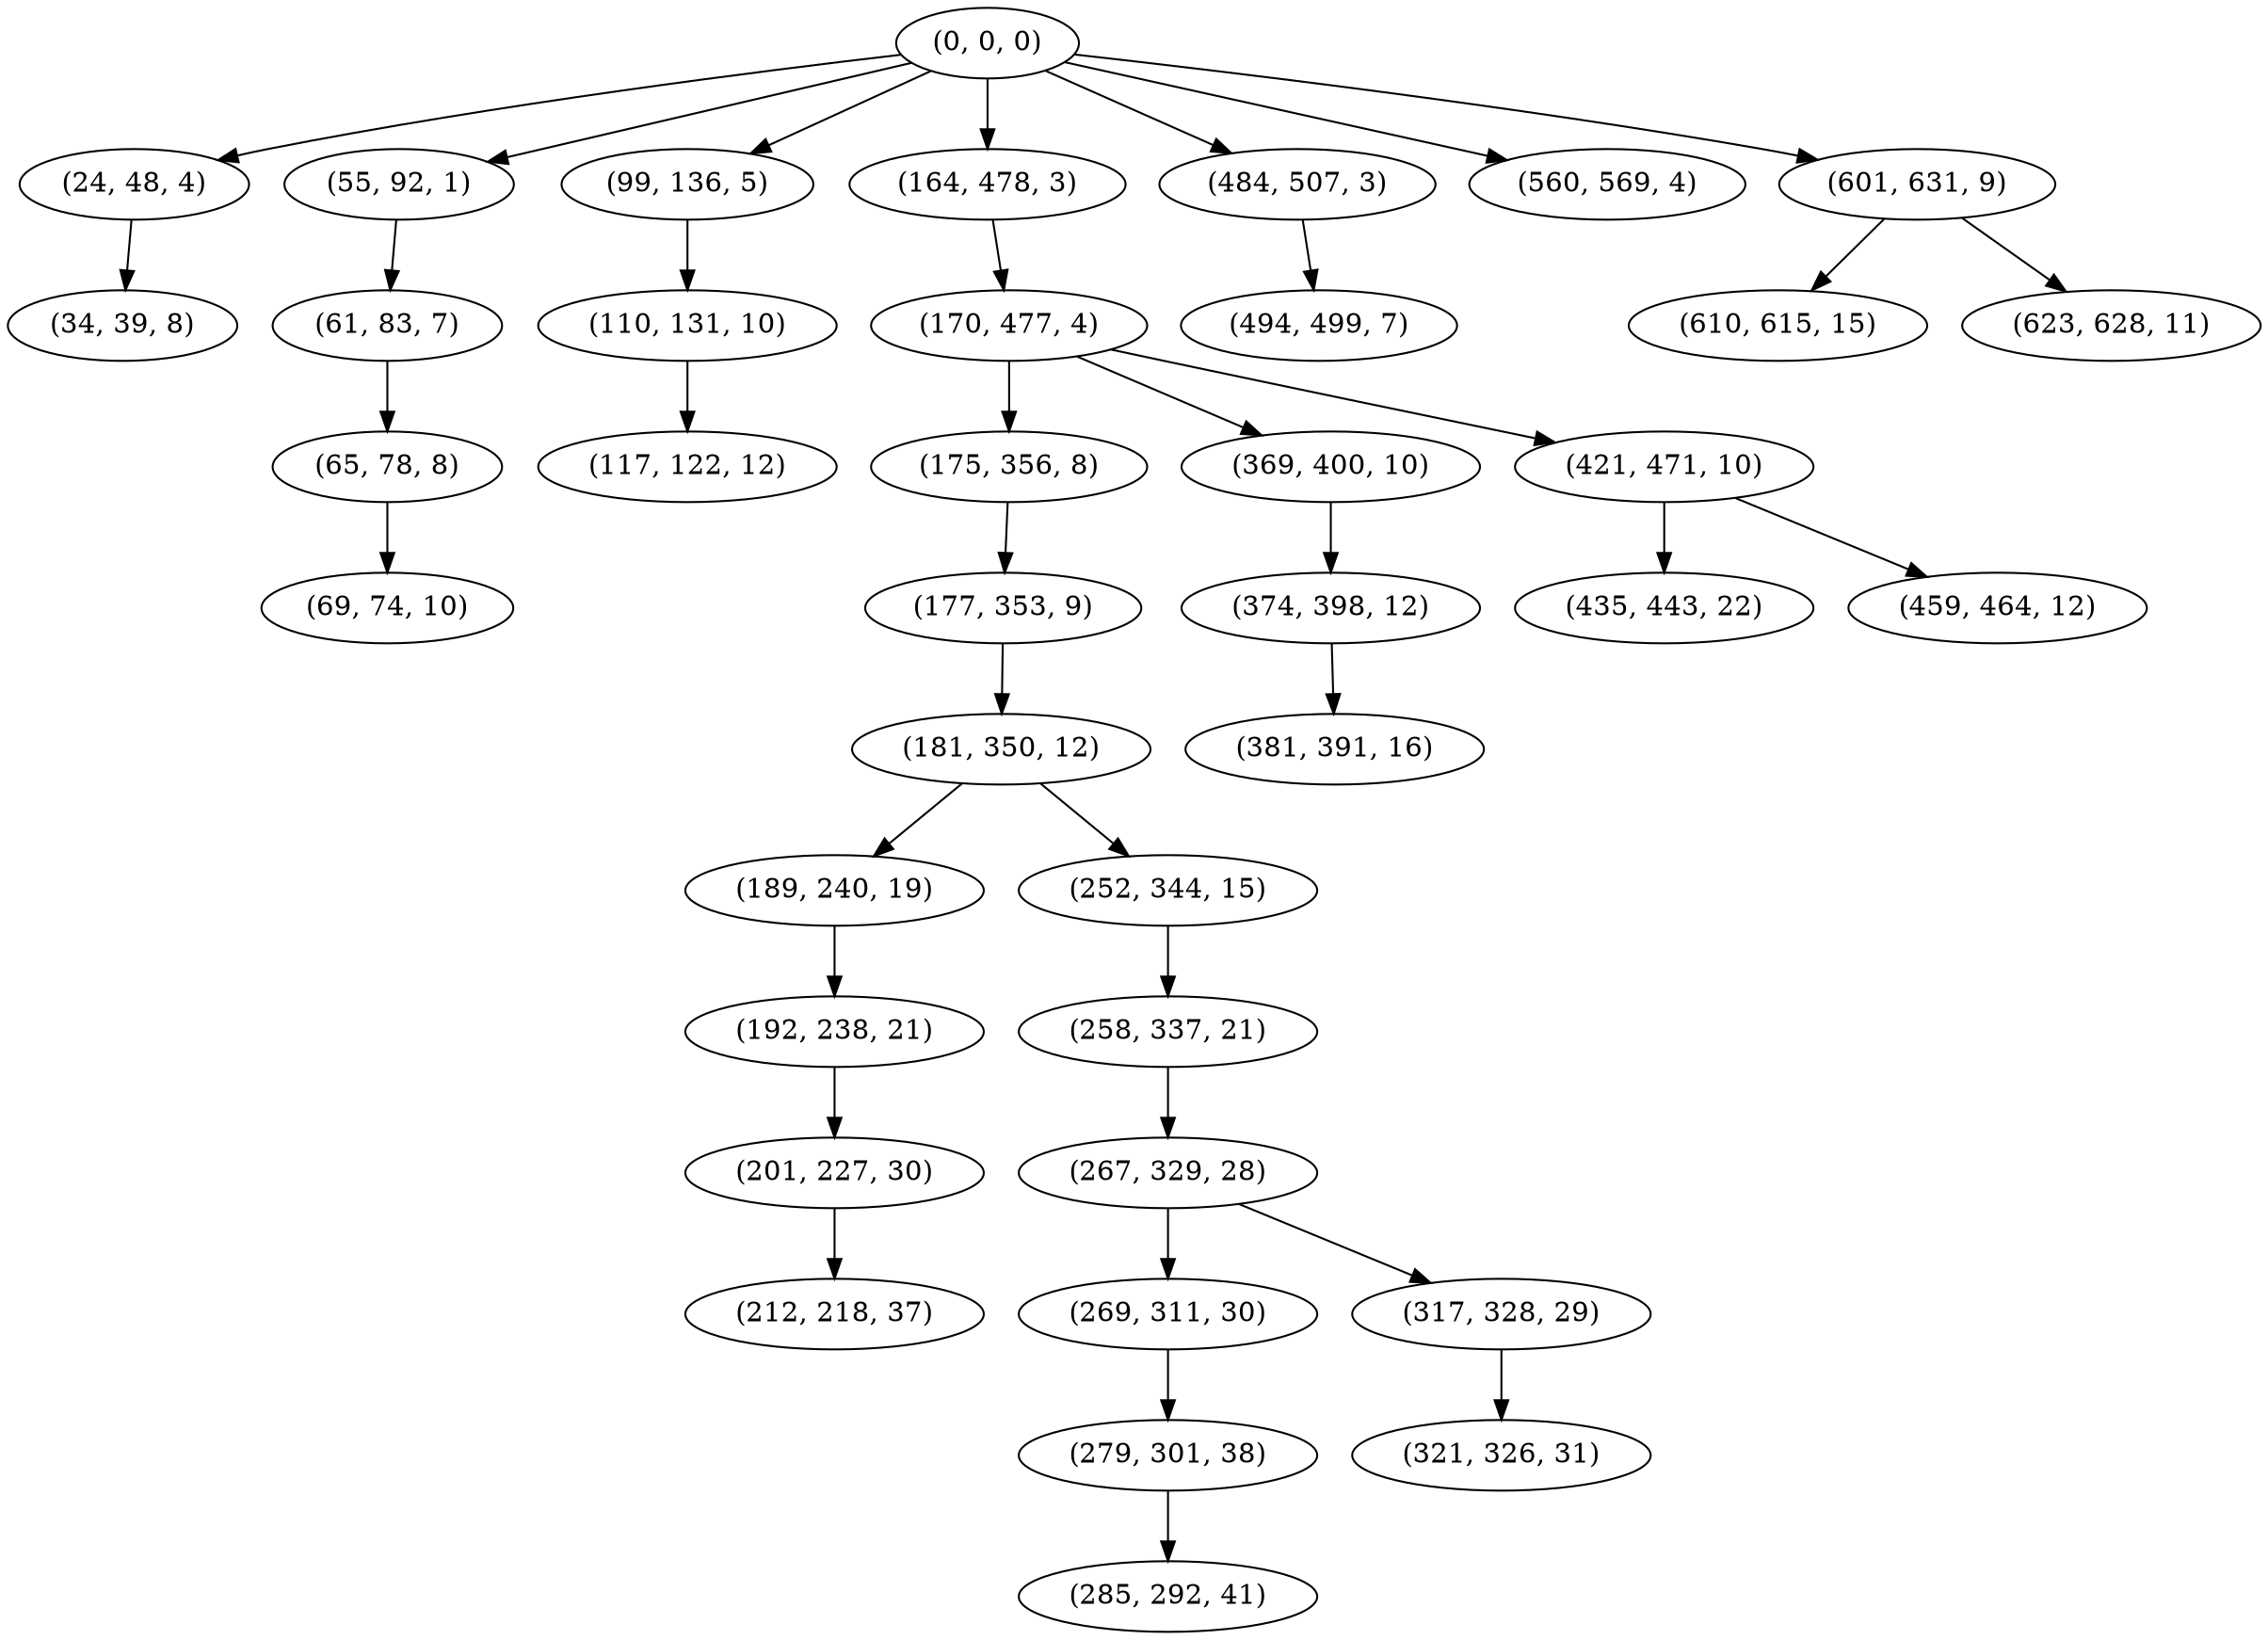 digraph tree {
    "(0, 0, 0)";
    "(24, 48, 4)";
    "(34, 39, 8)";
    "(55, 92, 1)";
    "(61, 83, 7)";
    "(65, 78, 8)";
    "(69, 74, 10)";
    "(99, 136, 5)";
    "(110, 131, 10)";
    "(117, 122, 12)";
    "(164, 478, 3)";
    "(170, 477, 4)";
    "(175, 356, 8)";
    "(177, 353, 9)";
    "(181, 350, 12)";
    "(189, 240, 19)";
    "(192, 238, 21)";
    "(201, 227, 30)";
    "(212, 218, 37)";
    "(252, 344, 15)";
    "(258, 337, 21)";
    "(267, 329, 28)";
    "(269, 311, 30)";
    "(279, 301, 38)";
    "(285, 292, 41)";
    "(317, 328, 29)";
    "(321, 326, 31)";
    "(369, 400, 10)";
    "(374, 398, 12)";
    "(381, 391, 16)";
    "(421, 471, 10)";
    "(435, 443, 22)";
    "(459, 464, 12)";
    "(484, 507, 3)";
    "(494, 499, 7)";
    "(560, 569, 4)";
    "(601, 631, 9)";
    "(610, 615, 15)";
    "(623, 628, 11)";
    "(0, 0, 0)" -> "(24, 48, 4)";
    "(0, 0, 0)" -> "(55, 92, 1)";
    "(0, 0, 0)" -> "(99, 136, 5)";
    "(0, 0, 0)" -> "(164, 478, 3)";
    "(0, 0, 0)" -> "(484, 507, 3)";
    "(0, 0, 0)" -> "(560, 569, 4)";
    "(0, 0, 0)" -> "(601, 631, 9)";
    "(24, 48, 4)" -> "(34, 39, 8)";
    "(55, 92, 1)" -> "(61, 83, 7)";
    "(61, 83, 7)" -> "(65, 78, 8)";
    "(65, 78, 8)" -> "(69, 74, 10)";
    "(99, 136, 5)" -> "(110, 131, 10)";
    "(110, 131, 10)" -> "(117, 122, 12)";
    "(164, 478, 3)" -> "(170, 477, 4)";
    "(170, 477, 4)" -> "(175, 356, 8)";
    "(170, 477, 4)" -> "(369, 400, 10)";
    "(170, 477, 4)" -> "(421, 471, 10)";
    "(175, 356, 8)" -> "(177, 353, 9)";
    "(177, 353, 9)" -> "(181, 350, 12)";
    "(181, 350, 12)" -> "(189, 240, 19)";
    "(181, 350, 12)" -> "(252, 344, 15)";
    "(189, 240, 19)" -> "(192, 238, 21)";
    "(192, 238, 21)" -> "(201, 227, 30)";
    "(201, 227, 30)" -> "(212, 218, 37)";
    "(252, 344, 15)" -> "(258, 337, 21)";
    "(258, 337, 21)" -> "(267, 329, 28)";
    "(267, 329, 28)" -> "(269, 311, 30)";
    "(267, 329, 28)" -> "(317, 328, 29)";
    "(269, 311, 30)" -> "(279, 301, 38)";
    "(279, 301, 38)" -> "(285, 292, 41)";
    "(317, 328, 29)" -> "(321, 326, 31)";
    "(369, 400, 10)" -> "(374, 398, 12)";
    "(374, 398, 12)" -> "(381, 391, 16)";
    "(421, 471, 10)" -> "(435, 443, 22)";
    "(421, 471, 10)" -> "(459, 464, 12)";
    "(484, 507, 3)" -> "(494, 499, 7)";
    "(601, 631, 9)" -> "(610, 615, 15)";
    "(601, 631, 9)" -> "(623, 628, 11)";
}
